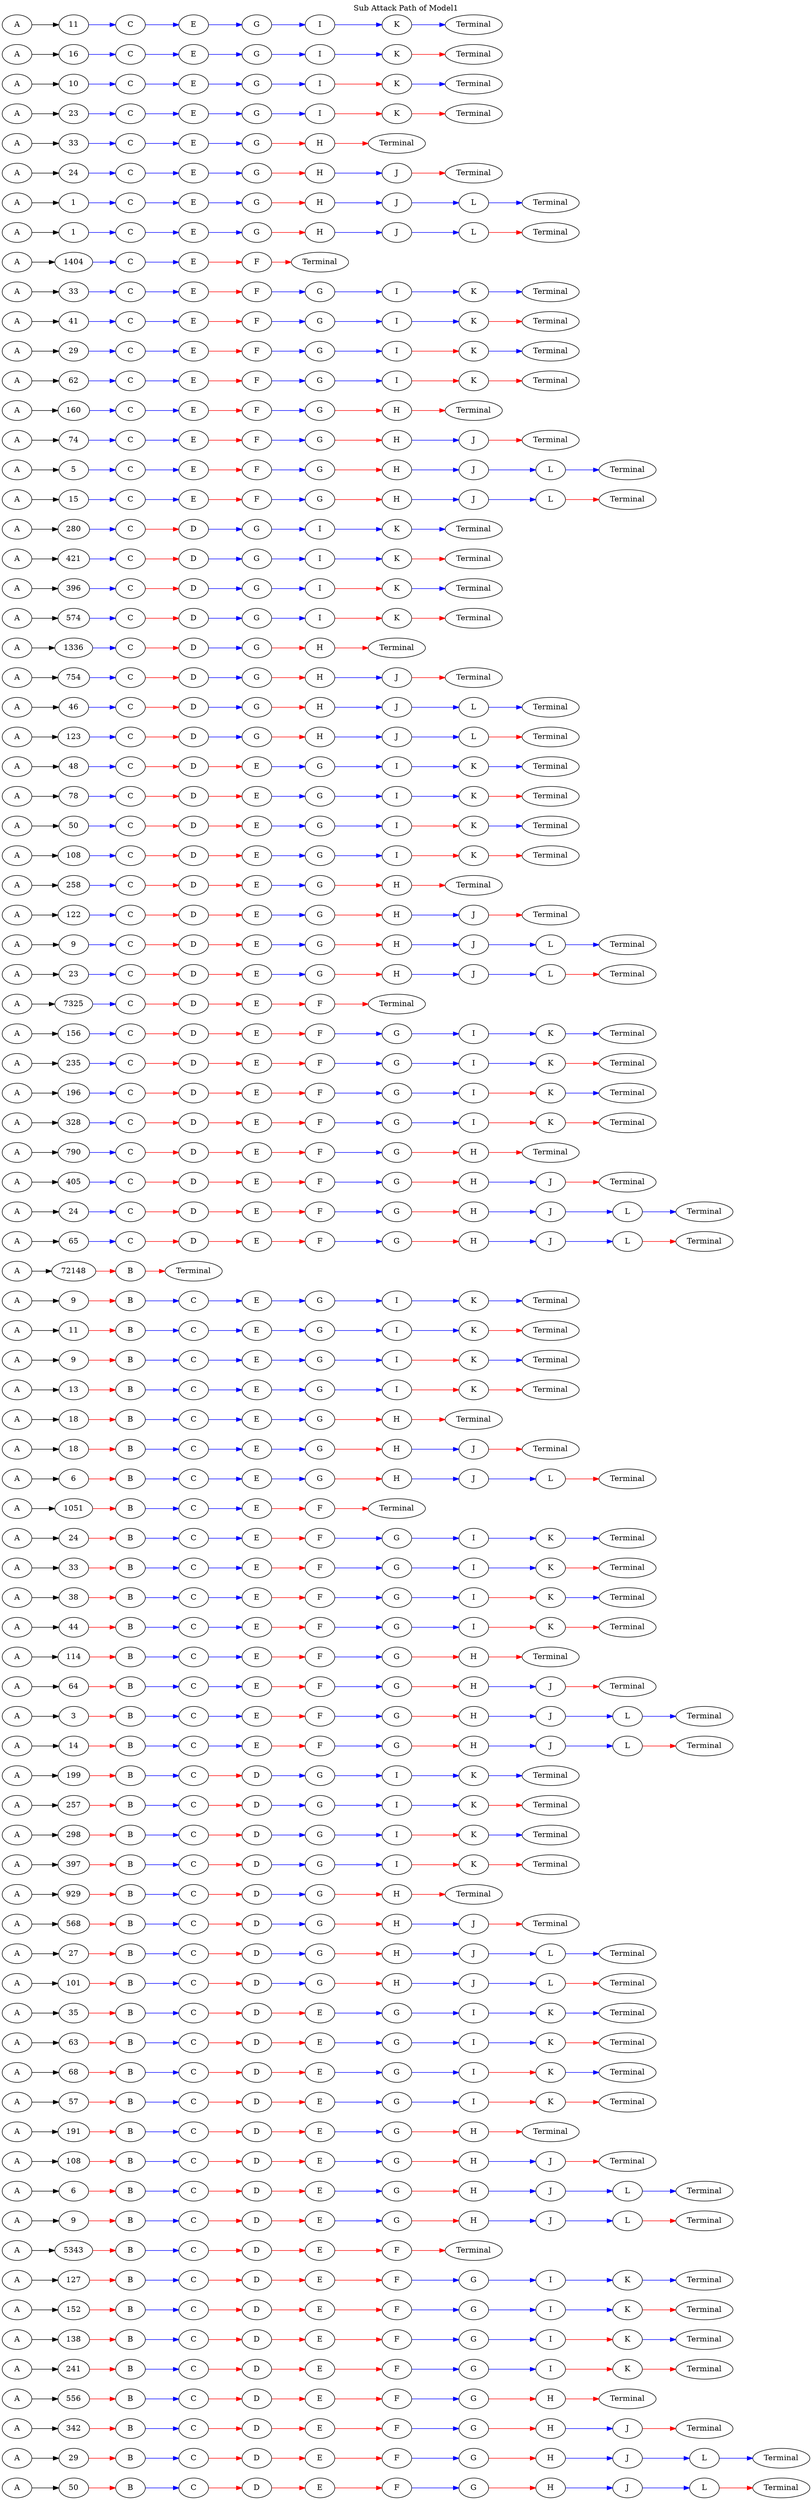 // Sub Attack Path
digraph SubAttackPathModel {
	graph [label="Sub Attack Path of Model1" labelloc=t rankdir=LR]
	A1 [label=A]
	number_of_attack1 [label=50]
	A1 -> number_of_attack1
	B1 [label=B]
	number_of_attack1 -> B1 [color=red]
	C1 [label=C]
	B1 -> C1 [color=blue]
	D1 [label=D]
	C1 -> D1 [color=red]
	E1 [label=E]
	D1 -> E1 [color=red]
	F1 [label=F]
	E1 -> F1 [color=red]
	G1 [label=G]
	F1 -> G1 [color=blue]
	H1 [label=H]
	G1 -> H1 [color=red]
	J1 [label=J]
	H1 -> J1 [color=blue]
	L1 [label=L]
	J1 -> L1 [color=blue]
	Terminal1 [label=Terminal]
	L1 -> Terminal1 [color=red]
	A2 [label=A]
	number_of_attack2 [label=29]
	A2 -> number_of_attack2
	B2 [label=B]
	number_of_attack2 -> B2 [color=red]
	C2 [label=C]
	B2 -> C2 [color=blue]
	D2 [label=D]
	C2 -> D2 [color=red]
	E2 [label=E]
	D2 -> E2 [color=red]
	F2 [label=F]
	E2 -> F2 [color=red]
	G2 [label=G]
	F2 -> G2 [color=blue]
	H2 [label=H]
	G2 -> H2 [color=red]
	J2 [label=J]
	H2 -> J2 [color=blue]
	L2 [label=L]
	J2 -> L2 [color=blue]
	Terminal2 [label=Terminal]
	L2 -> Terminal2 [color=blue]
	A3 [label=A]
	number_of_attack3 [label=342]
	A3 -> number_of_attack3
	B3 [label=B]
	number_of_attack3 -> B3 [color=red]
	C3 [label=C]
	B3 -> C3 [color=blue]
	D3 [label=D]
	C3 -> D3 [color=red]
	E3 [label=E]
	D3 -> E3 [color=red]
	F3 [label=F]
	E3 -> F3 [color=red]
	G3 [label=G]
	F3 -> G3 [color=blue]
	H3 [label=H]
	G3 -> H3 [color=red]
	J3 [label=J]
	H3 -> J3 [color=blue]
	Terminal3 [label=Terminal]
	J3 -> Terminal3 [color=red]
	A4 [label=A]
	number_of_attack4 [label=556]
	A4 -> number_of_attack4
	B4 [label=B]
	number_of_attack4 -> B4 [color=red]
	C4 [label=C]
	B4 -> C4 [color=blue]
	D4 [label=D]
	C4 -> D4 [color=red]
	E4 [label=E]
	D4 -> E4 [color=red]
	F4 [label=F]
	E4 -> F4 [color=red]
	G4 [label=G]
	F4 -> G4 [color=blue]
	H4 [label=H]
	G4 -> H4 [color=red]
	Terminal4 [label=Terminal]
	H4 -> Terminal4 [color=red]
	A5 [label=A]
	number_of_attack5 [label=241]
	A5 -> number_of_attack5
	B5 [label=B]
	number_of_attack5 -> B5 [color=red]
	C5 [label=C]
	B5 -> C5 [color=blue]
	D5 [label=D]
	C5 -> D5 [color=red]
	E5 [label=E]
	D5 -> E5 [color=red]
	F5 [label=F]
	E5 -> F5 [color=red]
	G5 [label=G]
	F5 -> G5 [color=blue]
	I5 [label=I]
	G5 -> I5 [color=blue]
	K5 [label=K]
	I5 -> K5 [color=red]
	Terminal5 [label=Terminal]
	K5 -> Terminal5 [color=red]
	A6 [label=A]
	number_of_attack6 [label=138]
	A6 -> number_of_attack6
	B6 [label=B]
	number_of_attack6 -> B6 [color=red]
	C6 [label=C]
	B6 -> C6 [color=blue]
	D6 [label=D]
	C6 -> D6 [color=red]
	E6 [label=E]
	D6 -> E6 [color=red]
	F6 [label=F]
	E6 -> F6 [color=red]
	G6 [label=G]
	F6 -> G6 [color=blue]
	I6 [label=I]
	G6 -> I6 [color=blue]
	K6 [label=K]
	I6 -> K6 [color=red]
	Terminal6 [label=Terminal]
	K6 -> Terminal6 [color=blue]
	A7 [label=A]
	number_of_attack7 [label=152]
	A7 -> number_of_attack7
	B7 [label=B]
	number_of_attack7 -> B7 [color=red]
	C7 [label=C]
	B7 -> C7 [color=blue]
	D7 [label=D]
	C7 -> D7 [color=red]
	E7 [label=E]
	D7 -> E7 [color=red]
	F7 [label=F]
	E7 -> F7 [color=red]
	G7 [label=G]
	F7 -> G7 [color=blue]
	I7 [label=I]
	G7 -> I7 [color=blue]
	K7 [label=K]
	I7 -> K7 [color=blue]
	Terminal7 [label=Terminal]
	K7 -> Terminal7 [color=red]
	A8 [label=A]
	number_of_attack8 [label=127]
	A8 -> number_of_attack8
	B8 [label=B]
	number_of_attack8 -> B8 [color=red]
	C8 [label=C]
	B8 -> C8 [color=blue]
	D8 [label=D]
	C8 -> D8 [color=red]
	E8 [label=E]
	D8 -> E8 [color=red]
	F8 [label=F]
	E8 -> F8 [color=red]
	G8 [label=G]
	F8 -> G8 [color=blue]
	I8 [label=I]
	G8 -> I8 [color=blue]
	K8 [label=K]
	I8 -> K8 [color=blue]
	Terminal8 [label=Terminal]
	K8 -> Terminal8 [color=blue]
	A9 [label=A]
	number_of_attack9 [label=5343]
	A9 -> number_of_attack9
	B9 [label=B]
	number_of_attack9 -> B9 [color=red]
	C9 [label=C]
	B9 -> C9 [color=blue]
	D9 [label=D]
	C9 -> D9 [color=red]
	E9 [label=E]
	D9 -> E9 [color=red]
	F9 [label=F]
	E9 -> F9 [color=red]
	Terminal9 [label=Terminal]
	F9 -> Terminal9 [color=red]
	A10 [label=A]
	number_of_attack10 [label=9]
	A10 -> number_of_attack10
	B10 [label=B]
	number_of_attack10 -> B10 [color=red]
	C10 [label=C]
	B10 -> C10 [color=blue]
	D10 [label=D]
	C10 -> D10 [color=red]
	E10 [label=E]
	D10 -> E10 [color=red]
	G10 [label=G]
	E10 -> G10 [color=blue]
	H10 [label=H]
	G10 -> H10 [color=red]
	J10 [label=J]
	H10 -> J10 [color=blue]
	L10 [label=L]
	J10 -> L10 [color=blue]
	Terminal10 [label=Terminal]
	L10 -> Terminal10 [color=red]
	A11 [label=A]
	number_of_attack11 [label=6]
	A11 -> number_of_attack11
	B11 [label=B]
	number_of_attack11 -> B11 [color=red]
	C11 [label=C]
	B11 -> C11 [color=blue]
	D11 [label=D]
	C11 -> D11 [color=red]
	E11 [label=E]
	D11 -> E11 [color=red]
	G11 [label=G]
	E11 -> G11 [color=blue]
	H11 [label=H]
	G11 -> H11 [color=red]
	J11 [label=J]
	H11 -> J11 [color=blue]
	L11 [label=L]
	J11 -> L11 [color=blue]
	Terminal11 [label=Terminal]
	L11 -> Terminal11 [color=blue]
	A12 [label=A]
	number_of_attack12 [label=108]
	A12 -> number_of_attack12
	B12 [label=B]
	number_of_attack12 -> B12 [color=red]
	C12 [label=C]
	B12 -> C12 [color=blue]
	D12 [label=D]
	C12 -> D12 [color=red]
	E12 [label=E]
	D12 -> E12 [color=red]
	G12 [label=G]
	E12 -> G12 [color=blue]
	H12 [label=H]
	G12 -> H12 [color=red]
	J12 [label=J]
	H12 -> J12 [color=blue]
	Terminal12 [label=Terminal]
	J12 -> Terminal12 [color=red]
	A13 [label=A]
	number_of_attack13 [label=191]
	A13 -> number_of_attack13
	B13 [label=B]
	number_of_attack13 -> B13 [color=red]
	C13 [label=C]
	B13 -> C13 [color=blue]
	D13 [label=D]
	C13 -> D13 [color=red]
	E13 [label=E]
	D13 -> E13 [color=red]
	G13 [label=G]
	E13 -> G13 [color=blue]
	H13 [label=H]
	G13 -> H13 [color=red]
	Terminal13 [label=Terminal]
	H13 -> Terminal13 [color=red]
	A14 [label=A]
	number_of_attack14 [label=57]
	A14 -> number_of_attack14
	B14 [label=B]
	number_of_attack14 -> B14 [color=red]
	C14 [label=C]
	B14 -> C14 [color=blue]
	D14 [label=D]
	C14 -> D14 [color=red]
	E14 [label=E]
	D14 -> E14 [color=red]
	G14 [label=G]
	E14 -> G14 [color=blue]
	I14 [label=I]
	G14 -> I14 [color=blue]
	K14 [label=K]
	I14 -> K14 [color=red]
	Terminal14 [label=Terminal]
	K14 -> Terminal14 [color=red]
	A15 [label=A]
	number_of_attack15 [label=68]
	A15 -> number_of_attack15
	B15 [label=B]
	number_of_attack15 -> B15 [color=red]
	C15 [label=C]
	B15 -> C15 [color=blue]
	D15 [label=D]
	C15 -> D15 [color=red]
	E15 [label=E]
	D15 -> E15 [color=red]
	G15 [label=G]
	E15 -> G15 [color=blue]
	I15 [label=I]
	G15 -> I15 [color=blue]
	K15 [label=K]
	I15 -> K15 [color=red]
	Terminal15 [label=Terminal]
	K15 -> Terminal15 [color=blue]
	A16 [label=A]
	number_of_attack16 [label=63]
	A16 -> number_of_attack16
	B16 [label=B]
	number_of_attack16 -> B16 [color=red]
	C16 [label=C]
	B16 -> C16 [color=blue]
	D16 [label=D]
	C16 -> D16 [color=red]
	E16 [label=E]
	D16 -> E16 [color=red]
	G16 [label=G]
	E16 -> G16 [color=blue]
	I16 [label=I]
	G16 -> I16 [color=blue]
	K16 [label=K]
	I16 -> K16 [color=blue]
	Terminal16 [label=Terminal]
	K16 -> Terminal16 [color=red]
	A17 [label=A]
	number_of_attack17 [label=35]
	A17 -> number_of_attack17
	B17 [label=B]
	number_of_attack17 -> B17 [color=red]
	C17 [label=C]
	B17 -> C17 [color=blue]
	D17 [label=D]
	C17 -> D17 [color=red]
	E17 [label=E]
	D17 -> E17 [color=red]
	G17 [label=G]
	E17 -> G17 [color=blue]
	I17 [label=I]
	G17 -> I17 [color=blue]
	K17 [label=K]
	I17 -> K17 [color=blue]
	Terminal17 [label=Terminal]
	K17 -> Terminal17 [color=blue]
	A18 [label=A]
	number_of_attack18 [label=101]
	A18 -> number_of_attack18
	B18 [label=B]
	number_of_attack18 -> B18 [color=red]
	C18 [label=C]
	B18 -> C18 [color=blue]
	D18 [label=D]
	C18 -> D18 [color=red]
	G18 [label=G]
	D18 -> G18 [color=blue]
	H18 [label=H]
	G18 -> H18 [color=red]
	J18 [label=J]
	H18 -> J18 [color=blue]
	L18 [label=L]
	J18 -> L18 [color=blue]
	Terminal18 [label=Terminal]
	L18 -> Terminal18 [color=red]
	A19 [label=A]
	number_of_attack19 [label=27]
	A19 -> number_of_attack19
	B19 [label=B]
	number_of_attack19 -> B19 [color=red]
	C19 [label=C]
	B19 -> C19 [color=blue]
	D19 [label=D]
	C19 -> D19 [color=red]
	G19 [label=G]
	D19 -> G19 [color=blue]
	H19 [label=H]
	G19 -> H19 [color=red]
	J19 [label=J]
	H19 -> J19 [color=blue]
	L19 [label=L]
	J19 -> L19 [color=blue]
	Terminal19 [label=Terminal]
	L19 -> Terminal19 [color=blue]
	A20 [label=A]
	number_of_attack20 [label=568]
	A20 -> number_of_attack20
	B20 [label=B]
	number_of_attack20 -> B20 [color=red]
	C20 [label=C]
	B20 -> C20 [color=blue]
	D20 [label=D]
	C20 -> D20 [color=red]
	G20 [label=G]
	D20 -> G20 [color=blue]
	H20 [label=H]
	G20 -> H20 [color=red]
	J20 [label=J]
	H20 -> J20 [color=blue]
	Terminal20 [label=Terminal]
	J20 -> Terminal20 [color=red]
	A21 [label=A]
	number_of_attack21 [label=929]
	A21 -> number_of_attack21
	B21 [label=B]
	number_of_attack21 -> B21 [color=red]
	C21 [label=C]
	B21 -> C21 [color=blue]
	D21 [label=D]
	C21 -> D21 [color=red]
	G21 [label=G]
	D21 -> G21 [color=blue]
	H21 [label=H]
	G21 -> H21 [color=red]
	Terminal21 [label=Terminal]
	H21 -> Terminal21 [color=red]
	A22 [label=A]
	number_of_attack22 [label=397]
	A22 -> number_of_attack22
	B22 [label=B]
	number_of_attack22 -> B22 [color=red]
	C22 [label=C]
	B22 -> C22 [color=blue]
	D22 [label=D]
	C22 -> D22 [color=red]
	G22 [label=G]
	D22 -> G22 [color=blue]
	I22 [label=I]
	G22 -> I22 [color=blue]
	K22 [label=K]
	I22 -> K22 [color=red]
	Terminal22 [label=Terminal]
	K22 -> Terminal22 [color=red]
	A23 [label=A]
	number_of_attack23 [label=298]
	A23 -> number_of_attack23
	B23 [label=B]
	number_of_attack23 -> B23 [color=red]
	C23 [label=C]
	B23 -> C23 [color=blue]
	D23 [label=D]
	C23 -> D23 [color=red]
	G23 [label=G]
	D23 -> G23 [color=blue]
	I23 [label=I]
	G23 -> I23 [color=blue]
	K23 [label=K]
	I23 -> K23 [color=red]
	Terminal23 [label=Terminal]
	K23 -> Terminal23 [color=blue]
	A24 [label=A]
	number_of_attack24 [label=257]
	A24 -> number_of_attack24
	B24 [label=B]
	number_of_attack24 -> B24 [color=red]
	C24 [label=C]
	B24 -> C24 [color=blue]
	D24 [label=D]
	C24 -> D24 [color=red]
	G24 [label=G]
	D24 -> G24 [color=blue]
	I24 [label=I]
	G24 -> I24 [color=blue]
	K24 [label=K]
	I24 -> K24 [color=blue]
	Terminal24 [label=Terminal]
	K24 -> Terminal24 [color=red]
	A25 [label=A]
	number_of_attack25 [label=199]
	A25 -> number_of_attack25
	B25 [label=B]
	number_of_attack25 -> B25 [color=red]
	C25 [label=C]
	B25 -> C25 [color=blue]
	D25 [label=D]
	C25 -> D25 [color=red]
	G25 [label=G]
	D25 -> G25 [color=blue]
	I25 [label=I]
	G25 -> I25 [color=blue]
	K25 [label=K]
	I25 -> K25 [color=blue]
	Terminal25 [label=Terminal]
	K25 -> Terminal25 [color=blue]
	A26 [label=A]
	number_of_attack26 [label=14]
	A26 -> number_of_attack26
	B26 [label=B]
	number_of_attack26 -> B26 [color=red]
	C26 [label=C]
	B26 -> C26 [color=blue]
	E26 [label=E]
	C26 -> E26 [color=blue]
	F26 [label=F]
	E26 -> F26 [color=red]
	G26 [label=G]
	F26 -> G26 [color=blue]
	H26 [label=H]
	G26 -> H26 [color=red]
	J26 [label=J]
	H26 -> J26 [color=blue]
	L26 [label=L]
	J26 -> L26 [color=blue]
	Terminal26 [label=Terminal]
	L26 -> Terminal26 [color=red]
	A27 [label=A]
	number_of_attack27 [label=3]
	A27 -> number_of_attack27
	B27 [label=B]
	number_of_attack27 -> B27 [color=red]
	C27 [label=C]
	B27 -> C27 [color=blue]
	E27 [label=E]
	C27 -> E27 [color=blue]
	F27 [label=F]
	E27 -> F27 [color=red]
	G27 [label=G]
	F27 -> G27 [color=blue]
	H27 [label=H]
	G27 -> H27 [color=red]
	J27 [label=J]
	H27 -> J27 [color=blue]
	L27 [label=L]
	J27 -> L27 [color=blue]
	Terminal27 [label=Terminal]
	L27 -> Terminal27 [color=blue]
	A28 [label=A]
	number_of_attack28 [label=64]
	A28 -> number_of_attack28
	B28 [label=B]
	number_of_attack28 -> B28 [color=red]
	C28 [label=C]
	B28 -> C28 [color=blue]
	E28 [label=E]
	C28 -> E28 [color=blue]
	F28 [label=F]
	E28 -> F28 [color=red]
	G28 [label=G]
	F28 -> G28 [color=blue]
	H28 [label=H]
	G28 -> H28 [color=red]
	J28 [label=J]
	H28 -> J28 [color=blue]
	Terminal28 [label=Terminal]
	J28 -> Terminal28 [color=red]
	A29 [label=A]
	number_of_attack29 [label=114]
	A29 -> number_of_attack29
	B29 [label=B]
	number_of_attack29 -> B29 [color=red]
	C29 [label=C]
	B29 -> C29 [color=blue]
	E29 [label=E]
	C29 -> E29 [color=blue]
	F29 [label=F]
	E29 -> F29 [color=red]
	G29 [label=G]
	F29 -> G29 [color=blue]
	H29 [label=H]
	G29 -> H29 [color=red]
	Terminal29 [label=Terminal]
	H29 -> Terminal29 [color=red]
	A30 [label=A]
	number_of_attack30 [label=44]
	A30 -> number_of_attack30
	B30 [label=B]
	number_of_attack30 -> B30 [color=red]
	C30 [label=C]
	B30 -> C30 [color=blue]
	E30 [label=E]
	C30 -> E30 [color=blue]
	F30 [label=F]
	E30 -> F30 [color=red]
	G30 [label=G]
	F30 -> G30 [color=blue]
	I30 [label=I]
	G30 -> I30 [color=blue]
	K30 [label=K]
	I30 -> K30 [color=red]
	Terminal30 [label=Terminal]
	K30 -> Terminal30 [color=red]
	A31 [label=A]
	number_of_attack31 [label=38]
	A31 -> number_of_attack31
	B31 [label=B]
	number_of_attack31 -> B31 [color=red]
	C31 [label=C]
	B31 -> C31 [color=blue]
	E31 [label=E]
	C31 -> E31 [color=blue]
	F31 [label=F]
	E31 -> F31 [color=red]
	G31 [label=G]
	F31 -> G31 [color=blue]
	I31 [label=I]
	G31 -> I31 [color=blue]
	K31 [label=K]
	I31 -> K31 [color=red]
	Terminal31 [label=Terminal]
	K31 -> Terminal31 [color=blue]
	A32 [label=A]
	number_of_attack32 [label=33]
	A32 -> number_of_attack32
	B32 [label=B]
	number_of_attack32 -> B32 [color=red]
	C32 [label=C]
	B32 -> C32 [color=blue]
	E32 [label=E]
	C32 -> E32 [color=blue]
	F32 [label=F]
	E32 -> F32 [color=red]
	G32 [label=G]
	F32 -> G32 [color=blue]
	I32 [label=I]
	G32 -> I32 [color=blue]
	K32 [label=K]
	I32 -> K32 [color=blue]
	Terminal32 [label=Terminal]
	K32 -> Terminal32 [color=red]
	A33 [label=A]
	number_of_attack33 [label=24]
	A33 -> number_of_attack33
	B33 [label=B]
	number_of_attack33 -> B33 [color=red]
	C33 [label=C]
	B33 -> C33 [color=blue]
	E33 [label=E]
	C33 -> E33 [color=blue]
	F33 [label=F]
	E33 -> F33 [color=red]
	G33 [label=G]
	F33 -> G33 [color=blue]
	I33 [label=I]
	G33 -> I33 [color=blue]
	K33 [label=K]
	I33 -> K33 [color=blue]
	Terminal33 [label=Terminal]
	K33 -> Terminal33 [color=blue]
	A34 [label=A]
	number_of_attack34 [label=1051]
	A34 -> number_of_attack34
	B34 [label=B]
	number_of_attack34 -> B34 [color=red]
	C34 [label=C]
	B34 -> C34 [color=blue]
	E34 [label=E]
	C34 -> E34 [color=blue]
	F34 [label=F]
	E34 -> F34 [color=red]
	Terminal34 [label=Terminal]
	F34 -> Terminal34 [color=red]
	A35 [label=A]
	number_of_attack35 [label=6]
	A35 -> number_of_attack35
	B35 [label=B]
	number_of_attack35 -> B35 [color=red]
	C35 [label=C]
	B35 -> C35 [color=blue]
	E35 [label=E]
	C35 -> E35 [color=blue]
	G35 [label=G]
	E35 -> G35 [color=blue]
	H35 [label=H]
	G35 -> H35 [color=red]
	J35 [label=J]
	H35 -> J35 [color=blue]
	L35 [label=L]
	J35 -> L35 [color=blue]
	Terminal35 [label=Terminal]
	L35 -> Terminal35 [color=red]
	A36 [label=A]
	number_of_attack36 [label=18]
	A36 -> number_of_attack36
	B36 [label=B]
	number_of_attack36 -> B36 [color=red]
	C36 [label=C]
	B36 -> C36 [color=blue]
	E36 [label=E]
	C36 -> E36 [color=blue]
	G36 [label=G]
	E36 -> G36 [color=blue]
	H36 [label=H]
	G36 -> H36 [color=red]
	J36 [label=J]
	H36 -> J36 [color=blue]
	Terminal36 [label=Terminal]
	J36 -> Terminal36 [color=red]
	A37 [label=A]
	number_of_attack37 [label=18]
	A37 -> number_of_attack37
	B37 [label=B]
	number_of_attack37 -> B37 [color=red]
	C37 [label=C]
	B37 -> C37 [color=blue]
	E37 [label=E]
	C37 -> E37 [color=blue]
	G37 [label=G]
	E37 -> G37 [color=blue]
	H37 [label=H]
	G37 -> H37 [color=red]
	Terminal37 [label=Terminal]
	H37 -> Terminal37 [color=red]
	A38 [label=A]
	number_of_attack38 [label=13]
	A38 -> number_of_attack38
	B38 [label=B]
	number_of_attack38 -> B38 [color=red]
	C38 [label=C]
	B38 -> C38 [color=blue]
	E38 [label=E]
	C38 -> E38 [color=blue]
	G38 [label=G]
	E38 -> G38 [color=blue]
	I38 [label=I]
	G38 -> I38 [color=blue]
	K38 [label=K]
	I38 -> K38 [color=red]
	Terminal38 [label=Terminal]
	K38 -> Terminal38 [color=red]
	A39 [label=A]
	number_of_attack39 [label=9]
	A39 -> number_of_attack39
	B39 [label=B]
	number_of_attack39 -> B39 [color=red]
	C39 [label=C]
	B39 -> C39 [color=blue]
	E39 [label=E]
	C39 -> E39 [color=blue]
	G39 [label=G]
	E39 -> G39 [color=blue]
	I39 [label=I]
	G39 -> I39 [color=blue]
	K39 [label=K]
	I39 -> K39 [color=red]
	Terminal39 [label=Terminal]
	K39 -> Terminal39 [color=blue]
	A40 [label=A]
	number_of_attack40 [label=11]
	A40 -> number_of_attack40
	B40 [label=B]
	number_of_attack40 -> B40 [color=red]
	C40 [label=C]
	B40 -> C40 [color=blue]
	E40 [label=E]
	C40 -> E40 [color=blue]
	G40 [label=G]
	E40 -> G40 [color=blue]
	I40 [label=I]
	G40 -> I40 [color=blue]
	K40 [label=K]
	I40 -> K40 [color=blue]
	Terminal40 [label=Terminal]
	K40 -> Terminal40 [color=red]
	A41 [label=A]
	number_of_attack41 [label=9]
	A41 -> number_of_attack41
	B41 [label=B]
	number_of_attack41 -> B41 [color=red]
	C41 [label=C]
	B41 -> C41 [color=blue]
	E41 [label=E]
	C41 -> E41 [color=blue]
	G41 [label=G]
	E41 -> G41 [color=blue]
	I41 [label=I]
	G41 -> I41 [color=blue]
	K41 [label=K]
	I41 -> K41 [color=blue]
	Terminal41 [label=Terminal]
	K41 -> Terminal41 [color=blue]
	A42 [label=A]
	number_of_attack42 [label=72148]
	A42 -> number_of_attack42
	B42 [label=B]
	number_of_attack42 -> B42 [color=red]
	Terminal42 [label=Terminal]
	B42 -> Terminal42 [color=red]
	A43 [label=A]
	number_of_attack43 [label=65]
	A43 -> number_of_attack43
	C43 [label=C]
	number_of_attack43 -> C43 [color=blue]
	D43 [label=D]
	C43 -> D43 [color=red]
	E43 [label=E]
	D43 -> E43 [color=red]
	F43 [label=F]
	E43 -> F43 [color=red]
	G43 [label=G]
	F43 -> G43 [color=blue]
	H43 [label=H]
	G43 -> H43 [color=red]
	J43 [label=J]
	H43 -> J43 [color=blue]
	L43 [label=L]
	J43 -> L43 [color=blue]
	Terminal43 [label=Terminal]
	L43 -> Terminal43 [color=red]
	A44 [label=A]
	number_of_attack44 [label=24]
	A44 -> number_of_attack44
	C44 [label=C]
	number_of_attack44 -> C44 [color=blue]
	D44 [label=D]
	C44 -> D44 [color=red]
	E44 [label=E]
	D44 -> E44 [color=red]
	F44 [label=F]
	E44 -> F44 [color=red]
	G44 [label=G]
	F44 -> G44 [color=blue]
	H44 [label=H]
	G44 -> H44 [color=red]
	J44 [label=J]
	H44 -> J44 [color=blue]
	L44 [label=L]
	J44 -> L44 [color=blue]
	Terminal44 [label=Terminal]
	L44 -> Terminal44 [color=blue]
	A45 [label=A]
	number_of_attack45 [label=405]
	A45 -> number_of_attack45
	C45 [label=C]
	number_of_attack45 -> C45 [color=blue]
	D45 [label=D]
	C45 -> D45 [color=red]
	E45 [label=E]
	D45 -> E45 [color=red]
	F45 [label=F]
	E45 -> F45 [color=red]
	G45 [label=G]
	F45 -> G45 [color=blue]
	H45 [label=H]
	G45 -> H45 [color=red]
	J45 [label=J]
	H45 -> J45 [color=blue]
	Terminal45 [label=Terminal]
	J45 -> Terminal45 [color=red]
	A46 [label=A]
	number_of_attack46 [label=790]
	A46 -> number_of_attack46
	C46 [label=C]
	number_of_attack46 -> C46 [color=blue]
	D46 [label=D]
	C46 -> D46 [color=red]
	E46 [label=E]
	D46 -> E46 [color=red]
	F46 [label=F]
	E46 -> F46 [color=red]
	G46 [label=G]
	F46 -> G46 [color=blue]
	H46 [label=H]
	G46 -> H46 [color=red]
	Terminal46 [label=Terminal]
	H46 -> Terminal46 [color=red]
	A47 [label=A]
	number_of_attack47 [label=328]
	A47 -> number_of_attack47
	C47 [label=C]
	number_of_attack47 -> C47 [color=blue]
	D47 [label=D]
	C47 -> D47 [color=red]
	E47 [label=E]
	D47 -> E47 [color=red]
	F47 [label=F]
	E47 -> F47 [color=red]
	G47 [label=G]
	F47 -> G47 [color=blue]
	I47 [label=I]
	G47 -> I47 [color=blue]
	K47 [label=K]
	I47 -> K47 [color=red]
	Terminal47 [label=Terminal]
	K47 -> Terminal47 [color=red]
	A48 [label=A]
	number_of_attack48 [label=196]
	A48 -> number_of_attack48
	C48 [label=C]
	number_of_attack48 -> C48 [color=blue]
	D48 [label=D]
	C48 -> D48 [color=red]
	E48 [label=E]
	D48 -> E48 [color=red]
	F48 [label=F]
	E48 -> F48 [color=red]
	G48 [label=G]
	F48 -> G48 [color=blue]
	I48 [label=I]
	G48 -> I48 [color=blue]
	K48 [label=K]
	I48 -> K48 [color=red]
	Terminal48 [label=Terminal]
	K48 -> Terminal48 [color=blue]
	A49 [label=A]
	number_of_attack49 [label=235]
	A49 -> number_of_attack49
	C49 [label=C]
	number_of_attack49 -> C49 [color=blue]
	D49 [label=D]
	C49 -> D49 [color=red]
	E49 [label=E]
	D49 -> E49 [color=red]
	F49 [label=F]
	E49 -> F49 [color=red]
	G49 [label=G]
	F49 -> G49 [color=blue]
	I49 [label=I]
	G49 -> I49 [color=blue]
	K49 [label=K]
	I49 -> K49 [color=blue]
	Terminal49 [label=Terminal]
	K49 -> Terminal49 [color=red]
	A50 [label=A]
	number_of_attack50 [label=156]
	A50 -> number_of_attack50
	C50 [label=C]
	number_of_attack50 -> C50 [color=blue]
	D50 [label=D]
	C50 -> D50 [color=red]
	E50 [label=E]
	D50 -> E50 [color=red]
	F50 [label=F]
	E50 -> F50 [color=red]
	G50 [label=G]
	F50 -> G50 [color=blue]
	I50 [label=I]
	G50 -> I50 [color=blue]
	K50 [label=K]
	I50 -> K50 [color=blue]
	Terminal50 [label=Terminal]
	K50 -> Terminal50 [color=blue]
	A51 [label=A]
	number_of_attack51 [label=7325]
	A51 -> number_of_attack51
	C51 [label=C]
	number_of_attack51 -> C51 [color=blue]
	D51 [label=D]
	C51 -> D51 [color=red]
	E51 [label=E]
	D51 -> E51 [color=red]
	F51 [label=F]
	E51 -> F51 [color=red]
	Terminal51 [label=Terminal]
	F51 -> Terminal51 [color=red]
	A52 [label=A]
	number_of_attack52 [label=23]
	A52 -> number_of_attack52
	C52 [label=C]
	number_of_attack52 -> C52 [color=blue]
	D52 [label=D]
	C52 -> D52 [color=red]
	E52 [label=E]
	D52 -> E52 [color=red]
	G52 [label=G]
	E52 -> G52 [color=blue]
	H52 [label=H]
	G52 -> H52 [color=red]
	J52 [label=J]
	H52 -> J52 [color=blue]
	L52 [label=L]
	J52 -> L52 [color=blue]
	Terminal52 [label=Terminal]
	L52 -> Terminal52 [color=red]
	A53 [label=A]
	number_of_attack53 [label=9]
	A53 -> number_of_attack53
	C53 [label=C]
	number_of_attack53 -> C53 [color=blue]
	D53 [label=D]
	C53 -> D53 [color=red]
	E53 [label=E]
	D53 -> E53 [color=red]
	G53 [label=G]
	E53 -> G53 [color=blue]
	H53 [label=H]
	G53 -> H53 [color=red]
	J53 [label=J]
	H53 -> J53 [color=blue]
	L53 [label=L]
	J53 -> L53 [color=blue]
	Terminal53 [label=Terminal]
	L53 -> Terminal53 [color=blue]
	A54 [label=A]
	number_of_attack54 [label=122]
	A54 -> number_of_attack54
	C54 [label=C]
	number_of_attack54 -> C54 [color=blue]
	D54 [label=D]
	C54 -> D54 [color=red]
	E54 [label=E]
	D54 -> E54 [color=red]
	G54 [label=G]
	E54 -> G54 [color=blue]
	H54 [label=H]
	G54 -> H54 [color=red]
	J54 [label=J]
	H54 -> J54 [color=blue]
	Terminal54 [label=Terminal]
	J54 -> Terminal54 [color=red]
	A55 [label=A]
	number_of_attack55 [label=258]
	A55 -> number_of_attack55
	C55 [label=C]
	number_of_attack55 -> C55 [color=blue]
	D55 [label=D]
	C55 -> D55 [color=red]
	E55 [label=E]
	D55 -> E55 [color=red]
	G55 [label=G]
	E55 -> G55 [color=blue]
	H55 [label=H]
	G55 -> H55 [color=red]
	Terminal55 [label=Terminal]
	H55 -> Terminal55 [color=red]
	A56 [label=A]
	number_of_attack56 [label=108]
	A56 -> number_of_attack56
	C56 [label=C]
	number_of_attack56 -> C56 [color=blue]
	D56 [label=D]
	C56 -> D56 [color=red]
	E56 [label=E]
	D56 -> E56 [color=red]
	G56 [label=G]
	E56 -> G56 [color=blue]
	I56 [label=I]
	G56 -> I56 [color=blue]
	K56 [label=K]
	I56 -> K56 [color=red]
	Terminal56 [label=Terminal]
	K56 -> Terminal56 [color=red]
	A57 [label=A]
	number_of_attack57 [label=50]
	A57 -> number_of_attack57
	C57 [label=C]
	number_of_attack57 -> C57 [color=blue]
	D57 [label=D]
	C57 -> D57 [color=red]
	E57 [label=E]
	D57 -> E57 [color=red]
	G57 [label=G]
	E57 -> G57 [color=blue]
	I57 [label=I]
	G57 -> I57 [color=blue]
	K57 [label=K]
	I57 -> K57 [color=red]
	Terminal57 [label=Terminal]
	K57 -> Terminal57 [color=blue]
	A58 [label=A]
	number_of_attack58 [label=78]
	A58 -> number_of_attack58
	C58 [label=C]
	number_of_attack58 -> C58 [color=blue]
	D58 [label=D]
	C58 -> D58 [color=red]
	E58 [label=E]
	D58 -> E58 [color=red]
	G58 [label=G]
	E58 -> G58 [color=blue]
	I58 [label=I]
	G58 -> I58 [color=blue]
	K58 [label=K]
	I58 -> K58 [color=blue]
	Terminal58 [label=Terminal]
	K58 -> Terminal58 [color=red]
	A59 [label=A]
	number_of_attack59 [label=48]
	A59 -> number_of_attack59
	C59 [label=C]
	number_of_attack59 -> C59 [color=blue]
	D59 [label=D]
	C59 -> D59 [color=red]
	E59 [label=E]
	D59 -> E59 [color=red]
	G59 [label=G]
	E59 -> G59 [color=blue]
	I59 [label=I]
	G59 -> I59 [color=blue]
	K59 [label=K]
	I59 -> K59 [color=blue]
	Terminal59 [label=Terminal]
	K59 -> Terminal59 [color=blue]
	A60 [label=A]
	number_of_attack60 [label=123]
	A60 -> number_of_attack60
	C60 [label=C]
	number_of_attack60 -> C60 [color=blue]
	D60 [label=D]
	C60 -> D60 [color=red]
	G60 [label=G]
	D60 -> G60 [color=blue]
	H60 [label=H]
	G60 -> H60 [color=red]
	J60 [label=J]
	H60 -> J60 [color=blue]
	L60 [label=L]
	J60 -> L60 [color=blue]
	Terminal60 [label=Terminal]
	L60 -> Terminal60 [color=red]
	A61 [label=A]
	number_of_attack61 [label=46]
	A61 -> number_of_attack61
	C61 [label=C]
	number_of_attack61 -> C61 [color=blue]
	D61 [label=D]
	C61 -> D61 [color=red]
	G61 [label=G]
	D61 -> G61 [color=blue]
	H61 [label=H]
	G61 -> H61 [color=red]
	J61 [label=J]
	H61 -> J61 [color=blue]
	L61 [label=L]
	J61 -> L61 [color=blue]
	Terminal61 [label=Terminal]
	L61 -> Terminal61 [color=blue]
	A62 [label=A]
	number_of_attack62 [label=754]
	A62 -> number_of_attack62
	C62 [label=C]
	number_of_attack62 -> C62 [color=blue]
	D62 [label=D]
	C62 -> D62 [color=red]
	G62 [label=G]
	D62 -> G62 [color=blue]
	H62 [label=H]
	G62 -> H62 [color=red]
	J62 [label=J]
	H62 -> J62 [color=blue]
	Terminal62 [label=Terminal]
	J62 -> Terminal62 [color=red]
	A63 [label=A]
	number_of_attack63 [label=1336]
	A63 -> number_of_attack63
	C63 [label=C]
	number_of_attack63 -> C63 [color=blue]
	D63 [label=D]
	C63 -> D63 [color=red]
	G63 [label=G]
	D63 -> G63 [color=blue]
	H63 [label=H]
	G63 -> H63 [color=red]
	Terminal63 [label=Terminal]
	H63 -> Terminal63 [color=red]
	A64 [label=A]
	number_of_attack64 [label=574]
	A64 -> number_of_attack64
	C64 [label=C]
	number_of_attack64 -> C64 [color=blue]
	D64 [label=D]
	C64 -> D64 [color=red]
	G64 [label=G]
	D64 -> G64 [color=blue]
	I64 [label=I]
	G64 -> I64 [color=blue]
	K64 [label=K]
	I64 -> K64 [color=red]
	Terminal64 [label=Terminal]
	K64 -> Terminal64 [color=red]
	A65 [label=A]
	number_of_attack65 [label=396]
	A65 -> number_of_attack65
	C65 [label=C]
	number_of_attack65 -> C65 [color=blue]
	D65 [label=D]
	C65 -> D65 [color=red]
	G65 [label=G]
	D65 -> G65 [color=blue]
	I65 [label=I]
	G65 -> I65 [color=blue]
	K65 [label=K]
	I65 -> K65 [color=red]
	Terminal65 [label=Terminal]
	K65 -> Terminal65 [color=blue]
	A66 [label=A]
	number_of_attack66 [label=421]
	A66 -> number_of_attack66
	C66 [label=C]
	number_of_attack66 -> C66 [color=blue]
	D66 [label=D]
	C66 -> D66 [color=red]
	G66 [label=G]
	D66 -> G66 [color=blue]
	I66 [label=I]
	G66 -> I66 [color=blue]
	K66 [label=K]
	I66 -> K66 [color=blue]
	Terminal66 [label=Terminal]
	K66 -> Terminal66 [color=red]
	A67 [label=A]
	number_of_attack67 [label=280]
	A67 -> number_of_attack67
	C67 [label=C]
	number_of_attack67 -> C67 [color=blue]
	D67 [label=D]
	C67 -> D67 [color=red]
	G67 [label=G]
	D67 -> G67 [color=blue]
	I67 [label=I]
	G67 -> I67 [color=blue]
	K67 [label=K]
	I67 -> K67 [color=blue]
	Terminal67 [label=Terminal]
	K67 -> Terminal67 [color=blue]
	A68 [label=A]
	number_of_attack68 [label=15]
	A68 -> number_of_attack68
	C68 [label=C]
	number_of_attack68 -> C68 [color=blue]
	E68 [label=E]
	C68 -> E68 [color=blue]
	F68 [label=F]
	E68 -> F68 [color=red]
	G68 [label=G]
	F68 -> G68 [color=blue]
	H68 [label=H]
	G68 -> H68 [color=red]
	J68 [label=J]
	H68 -> J68 [color=blue]
	L68 [label=L]
	J68 -> L68 [color=blue]
	Terminal68 [label=Terminal]
	L68 -> Terminal68 [color=red]
	A69 [label=A]
	number_of_attack69 [label=5]
	A69 -> number_of_attack69
	C69 [label=C]
	number_of_attack69 -> C69 [color=blue]
	E69 [label=E]
	C69 -> E69 [color=blue]
	F69 [label=F]
	E69 -> F69 [color=red]
	G69 [label=G]
	F69 -> G69 [color=blue]
	H69 [label=H]
	G69 -> H69 [color=red]
	J69 [label=J]
	H69 -> J69 [color=blue]
	L69 [label=L]
	J69 -> L69 [color=blue]
	Terminal69 [label=Terminal]
	L69 -> Terminal69 [color=blue]
	A70 [label=A]
	number_of_attack70 [label=74]
	A70 -> number_of_attack70
	C70 [label=C]
	number_of_attack70 -> C70 [color=blue]
	E70 [label=E]
	C70 -> E70 [color=blue]
	F70 [label=F]
	E70 -> F70 [color=red]
	G70 [label=G]
	F70 -> G70 [color=blue]
	H70 [label=H]
	G70 -> H70 [color=red]
	J70 [label=J]
	H70 -> J70 [color=blue]
	Terminal70 [label=Terminal]
	J70 -> Terminal70 [color=red]
	A71 [label=A]
	number_of_attack71 [label=160]
	A71 -> number_of_attack71
	C71 [label=C]
	number_of_attack71 -> C71 [color=blue]
	E71 [label=E]
	C71 -> E71 [color=blue]
	F71 [label=F]
	E71 -> F71 [color=red]
	G71 [label=G]
	F71 -> G71 [color=blue]
	H71 [label=H]
	G71 -> H71 [color=red]
	Terminal71 [label=Terminal]
	H71 -> Terminal71 [color=red]
	A72 [label=A]
	number_of_attack72 [label=62]
	A72 -> number_of_attack72
	C72 [label=C]
	number_of_attack72 -> C72 [color=blue]
	E72 [label=E]
	C72 -> E72 [color=blue]
	F72 [label=F]
	E72 -> F72 [color=red]
	G72 [label=G]
	F72 -> G72 [color=blue]
	I72 [label=I]
	G72 -> I72 [color=blue]
	K72 [label=K]
	I72 -> K72 [color=red]
	Terminal72 [label=Terminal]
	K72 -> Terminal72 [color=red]
	A73 [label=A]
	number_of_attack73 [label=29]
	A73 -> number_of_attack73
	C73 [label=C]
	number_of_attack73 -> C73 [color=blue]
	E73 [label=E]
	C73 -> E73 [color=blue]
	F73 [label=F]
	E73 -> F73 [color=red]
	G73 [label=G]
	F73 -> G73 [color=blue]
	I73 [label=I]
	G73 -> I73 [color=blue]
	K73 [label=K]
	I73 -> K73 [color=red]
	Terminal73 [label=Terminal]
	K73 -> Terminal73 [color=blue]
	A74 [label=A]
	number_of_attack74 [label=41]
	A74 -> number_of_attack74
	C74 [label=C]
	number_of_attack74 -> C74 [color=blue]
	E74 [label=E]
	C74 -> E74 [color=blue]
	F74 [label=F]
	E74 -> F74 [color=red]
	G74 [label=G]
	F74 -> G74 [color=blue]
	I74 [label=I]
	G74 -> I74 [color=blue]
	K74 [label=K]
	I74 -> K74 [color=blue]
	Terminal74 [label=Terminal]
	K74 -> Terminal74 [color=red]
	A75 [label=A]
	number_of_attack75 [label=33]
	A75 -> number_of_attack75
	C75 [label=C]
	number_of_attack75 -> C75 [color=blue]
	E75 [label=E]
	C75 -> E75 [color=blue]
	F75 [label=F]
	E75 -> F75 [color=red]
	G75 [label=G]
	F75 -> G75 [color=blue]
	I75 [label=I]
	G75 -> I75 [color=blue]
	K75 [label=K]
	I75 -> K75 [color=blue]
	Terminal75 [label=Terminal]
	K75 -> Terminal75 [color=blue]
	A76 [label=A]
	number_of_attack76 [label=1404]
	A76 -> number_of_attack76
	C76 [label=C]
	number_of_attack76 -> C76 [color=blue]
	E76 [label=E]
	C76 -> E76 [color=blue]
	F76 [label=F]
	E76 -> F76 [color=red]
	Terminal76 [label=Terminal]
	F76 -> Terminal76 [color=red]
	A77 [label=A]
	number_of_attack77 [label=1]
	A77 -> number_of_attack77
	C77 [label=C]
	number_of_attack77 -> C77 [color=blue]
	E77 [label=E]
	C77 -> E77 [color=blue]
	G77 [label=G]
	E77 -> G77 [color=blue]
	H77 [label=H]
	G77 -> H77 [color=red]
	J77 [label=J]
	H77 -> J77 [color=blue]
	L77 [label=L]
	J77 -> L77 [color=blue]
	Terminal77 [label=Terminal]
	L77 -> Terminal77 [color=red]
	A78 [label=A]
	number_of_attack78 [label=1]
	A78 -> number_of_attack78
	C78 [label=C]
	number_of_attack78 -> C78 [color=blue]
	E78 [label=E]
	C78 -> E78 [color=blue]
	G78 [label=G]
	E78 -> G78 [color=blue]
	H78 [label=H]
	G78 -> H78 [color=red]
	J78 [label=J]
	H78 -> J78 [color=blue]
	L78 [label=L]
	J78 -> L78 [color=blue]
	Terminal78 [label=Terminal]
	L78 -> Terminal78 [color=blue]
	A79 [label=A]
	number_of_attack79 [label=24]
	A79 -> number_of_attack79
	C79 [label=C]
	number_of_attack79 -> C79 [color=blue]
	E79 [label=E]
	C79 -> E79 [color=blue]
	G79 [label=G]
	E79 -> G79 [color=blue]
	H79 [label=H]
	G79 -> H79 [color=red]
	J79 [label=J]
	H79 -> J79 [color=blue]
	Terminal79 [label=Terminal]
	J79 -> Terminal79 [color=red]
	A80 [label=A]
	number_of_attack80 [label=33]
	A80 -> number_of_attack80
	C80 [label=C]
	number_of_attack80 -> C80 [color=blue]
	E80 [label=E]
	C80 -> E80 [color=blue]
	G80 [label=G]
	E80 -> G80 [color=blue]
	H80 [label=H]
	G80 -> H80 [color=red]
	Terminal80 [label=Terminal]
	H80 -> Terminal80 [color=red]
	A81 [label=A]
	number_of_attack81 [label=23]
	A81 -> number_of_attack81
	C81 [label=C]
	number_of_attack81 -> C81 [color=blue]
	E81 [label=E]
	C81 -> E81 [color=blue]
	G81 [label=G]
	E81 -> G81 [color=blue]
	I81 [label=I]
	G81 -> I81 [color=blue]
	K81 [label=K]
	I81 -> K81 [color=red]
	Terminal81 [label=Terminal]
	K81 -> Terminal81 [color=red]
	A82 [label=A]
	number_of_attack82 [label=10]
	A82 -> number_of_attack82
	C82 [label=C]
	number_of_attack82 -> C82 [color=blue]
	E82 [label=E]
	C82 -> E82 [color=blue]
	G82 [label=G]
	E82 -> G82 [color=blue]
	I82 [label=I]
	G82 -> I82 [color=blue]
	K82 [label=K]
	I82 -> K82 [color=red]
	Terminal82 [label=Terminal]
	K82 -> Terminal82 [color=blue]
	A83 [label=A]
	number_of_attack83 [label=16]
	A83 -> number_of_attack83
	C83 [label=C]
	number_of_attack83 -> C83 [color=blue]
	E83 [label=E]
	C83 -> E83 [color=blue]
	G83 [label=G]
	E83 -> G83 [color=blue]
	I83 [label=I]
	G83 -> I83 [color=blue]
	K83 [label=K]
	I83 -> K83 [color=blue]
	Terminal83 [label=Terminal]
	K83 -> Terminal83 [color=red]
	A84 [label=A]
	number_of_attack84 [label=11]
	A84 -> number_of_attack84
	C84 [label=C]
	number_of_attack84 -> C84 [color=blue]
	E84 [label=E]
	C84 -> E84 [color=blue]
	G84 [label=G]
	E84 -> G84 [color=blue]
	I84 [label=I]
	G84 -> I84 [color=blue]
	K84 [label=K]
	I84 -> K84 [color=blue]
	Terminal84 [label=Terminal]
	K84 -> Terminal84 [color=blue]
}
